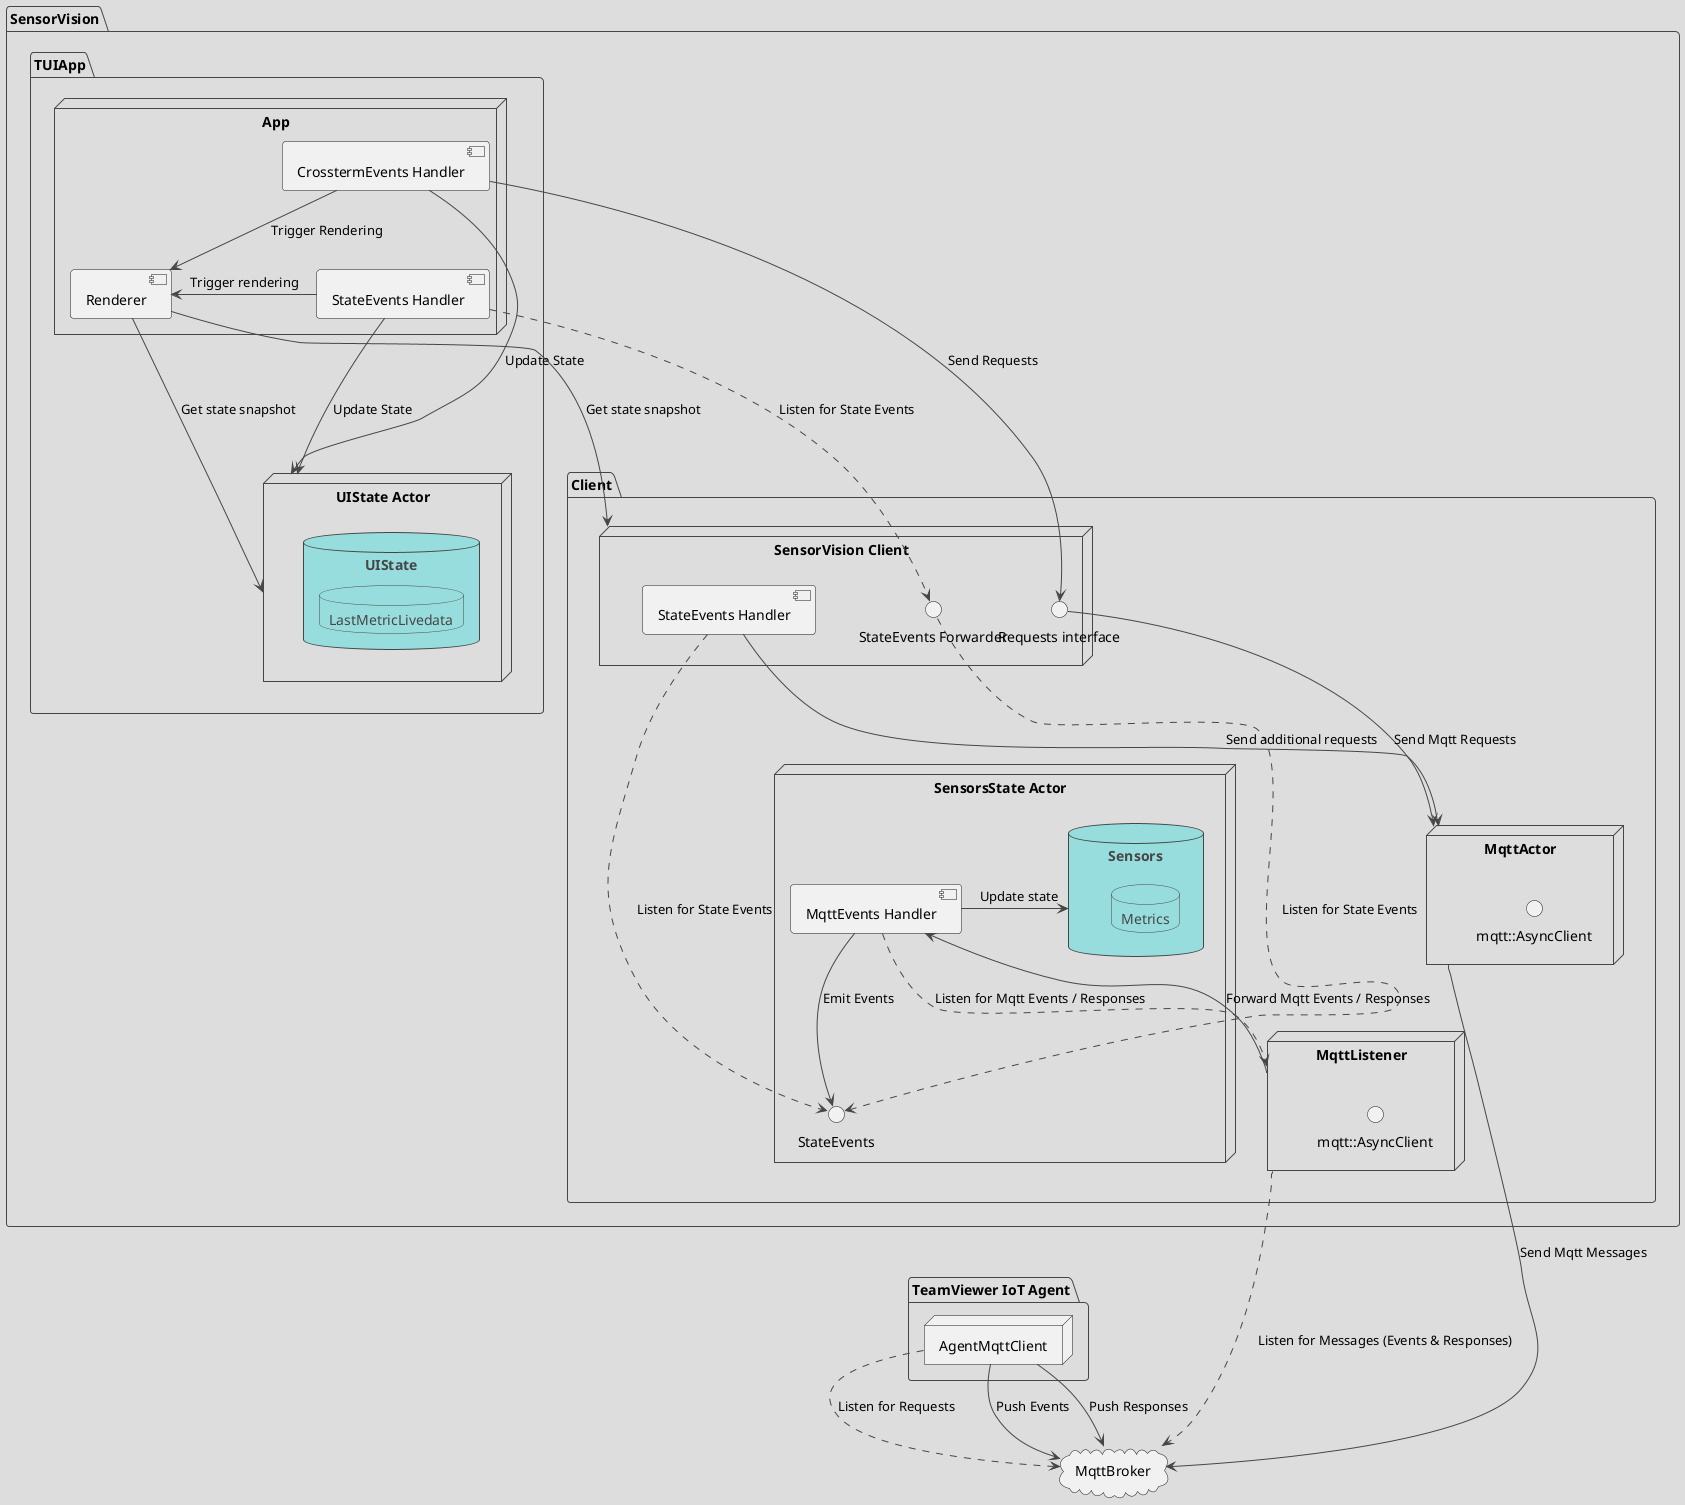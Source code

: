 @startuml

!theme toy

cloud MqttBroker as broker
folder "TeamViewer IoT Agent" {
    node AgentMqttClient
}

AgentMqttClient ..> broker: Listen for Requests
AgentMqttClient --> broker: Push Events
AgentMqttClient --> broker: Push Responses

folder SensorVision {
    package Client {
        node MqttActor as mqtt_client {
            interface "mqtt::AsyncClient" as async_client
        }

        node MqttListener as mqtt_listener {
            interface "mqtt::AsyncClient" as async_listener
        }

        node "SensorsState Actor" as state_actor {
            database Sensors {
                database Metrics
            }
            component "MqttEvents Handler" as mqtt_events_handler
            interface StateEvents as state_events
        }

        node "SensorVision Client" as sv_client {
            component "StateEvents Handler" as state_events_handler
            interface "StateEvents Forwarder" as events_forwarder
            interface "Requests interface" as requests_interface
        }

        mqtt_events_handler ..> mqtt_listener: Listen for Mqtt Events / Responses
        mqtt_events_handler -> Sensors: Update state
        mqtt_events_handler --> state_events: Emit Events
        state_events_handler ..> state_events: Listen for State Events
        requests_interface --> mqtt_client: Send Mqtt Requests
        mqtt_client --> broker: Send Mqtt Messages
        mqtt_listener ...> broker: Listen for Messages (Events & Responses)
        mqtt_listener --> mqtt_events_handler: Forward Mqtt Events / Responses
        events_forwarder ...> state_events: Listen for State Events
        state_events_handler --> mqtt_client: Send additional requests
    }

    package TUIApp {
        node "UIState Actor" as ui_state {
            database UIState {
                database LastMetricLivedata
            }
        }

        node App {
            component "StateEvents Handler" as app_state_events_handler
            component "CrosstermEvents Handler" as tui_events_handler
            component "Renderer" as tui_renderer
        }

        app_state_events_handler ..> events_forwarder: Listen for State Events
        tui_events_handler -> requests_interface: Send Requests
        tui_events_handler -> ui_state: Update State
        app_state_events_handler --> ui_state: Update State
        app_state_events_handler -> tui_renderer: Trigger rendering
        tui_events_handler --> tui_renderer: Trigger Rendering
        tui_renderer ---> ui_state: Get state snapshot
        tui_renderer ---> sv_client: Get state snapshot
    }
}

@enduml